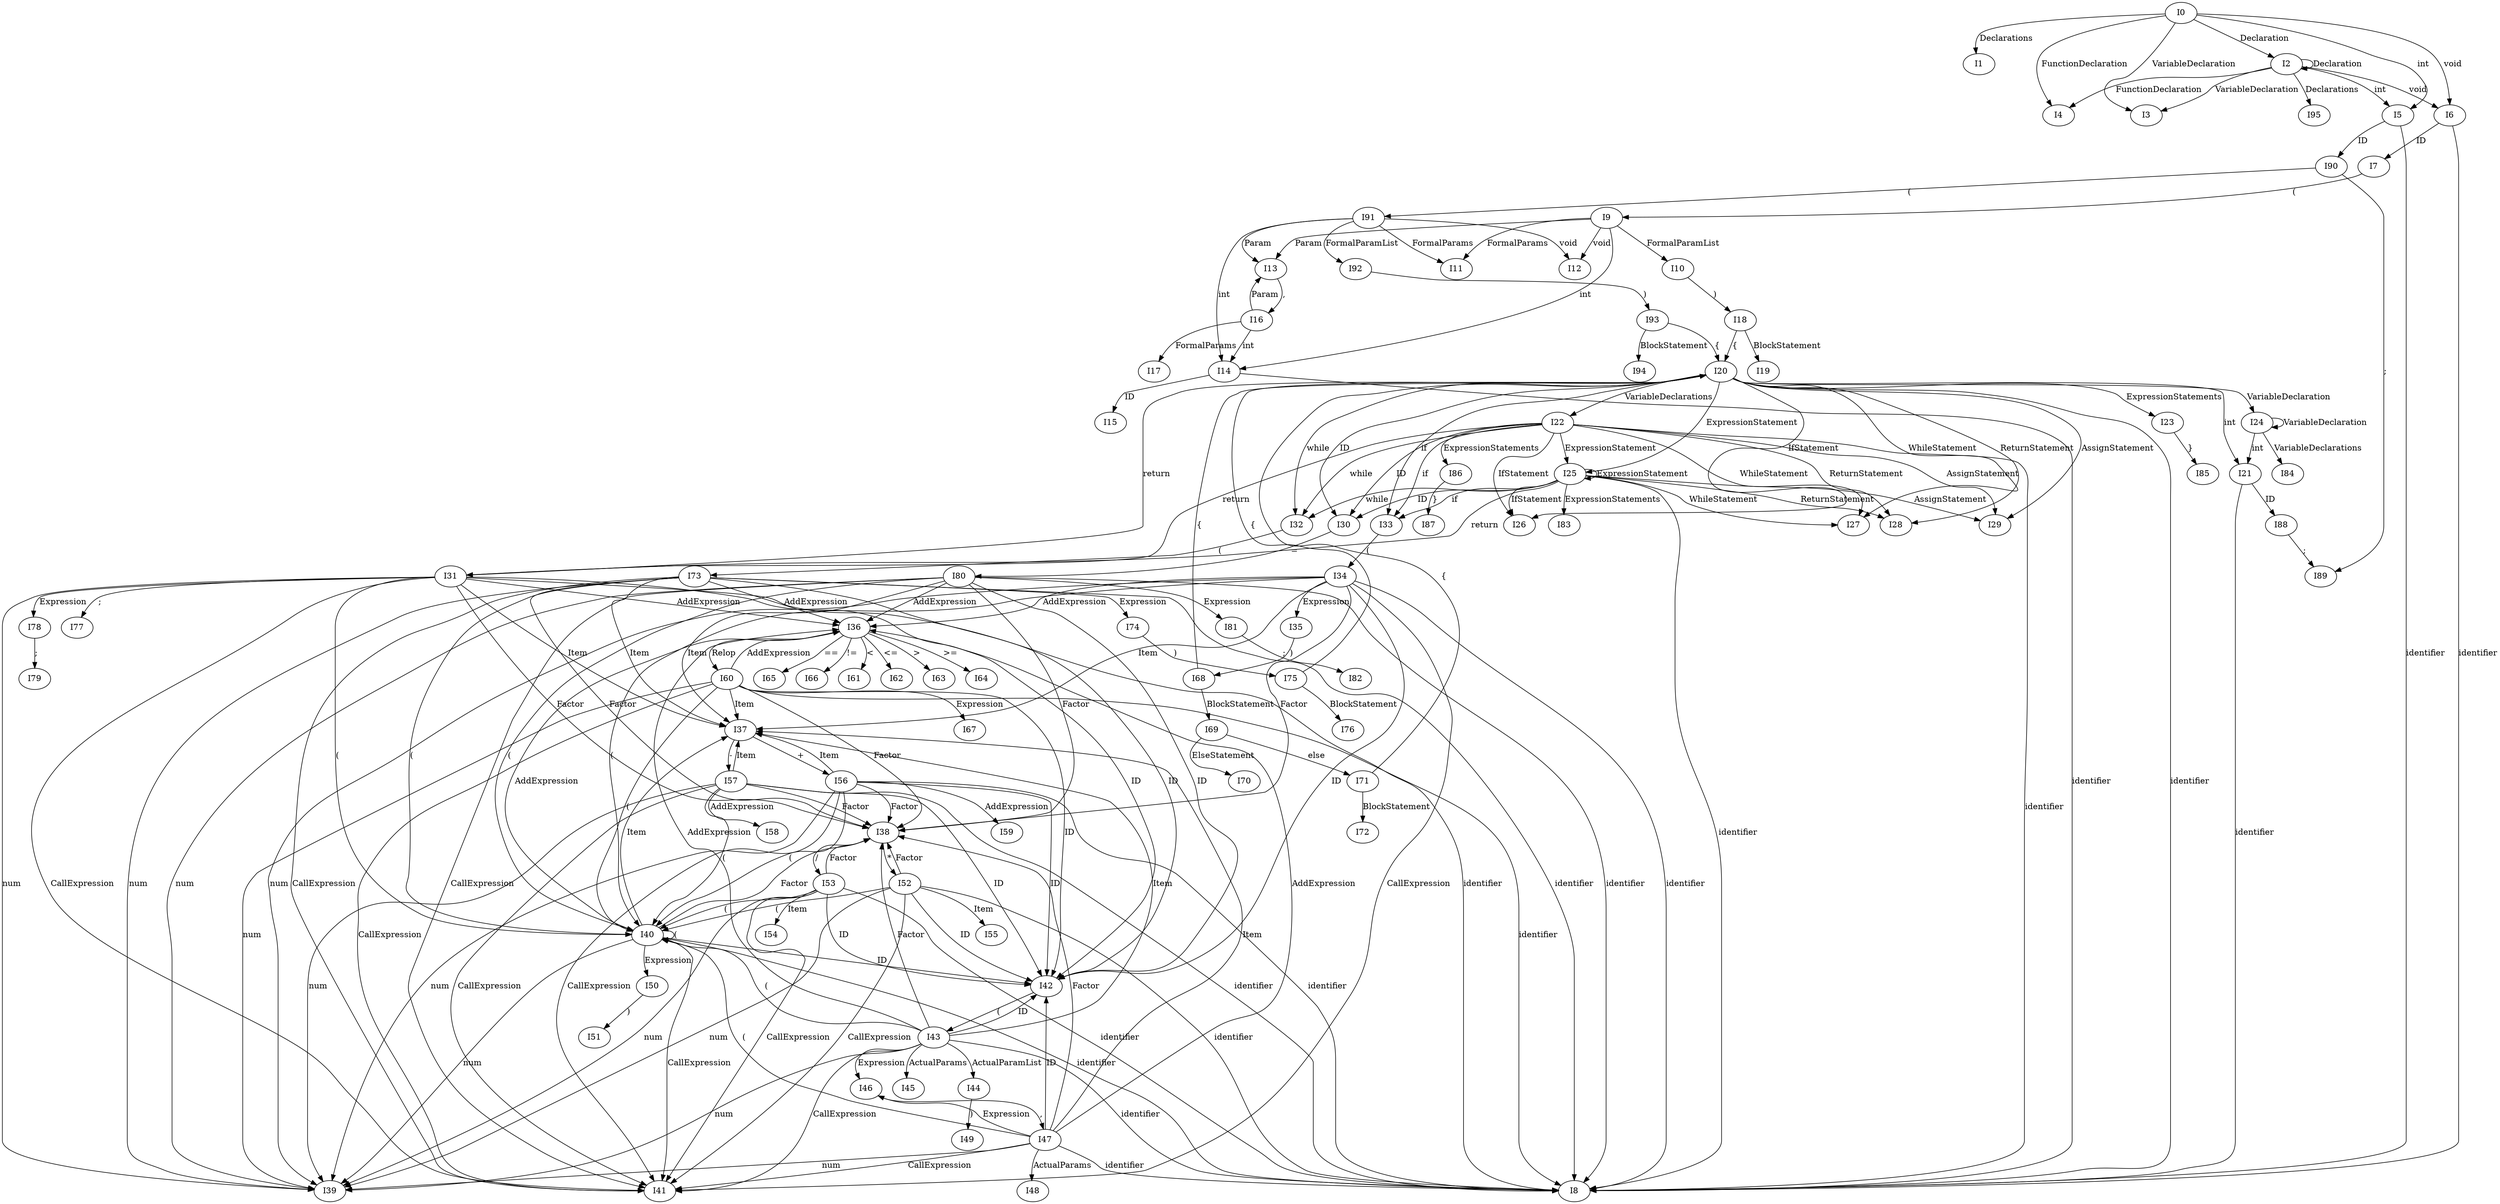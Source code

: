 digraph G {
    I0->I1[label="Declarations"]
    I0->I2[label="Declaration"]
    I0->I3[label="VariableDeclaration"]
    I0->I4[label="FunctionDeclaration"]
    I0->I5[label="int"]
    I0->I6[label="void"]
    I6->I7[label="ID"]
    I6->I8[label="identifier"]
    I7->I9[label="("]
    I9->I10[label="FormalParamList"]
    I9->I11[label="FormalParams"]
    I9->I12[label="void"]
    I9->I13[label="Param"]
    I9->I14[label="int"]
    I14->I15[label="ID"]
    I14->I8[label="identifier"]
    I13->I16[label=","]
    I16->I13[label="Param"]
    I16->I17[label="FormalParams"]
    I16->I14[label="int"]
    I10->I18[label=")"]
    I18->I19[label="BlockStatement"]
    I18->I20[label="{"]
    I20->I21[label="int"]
    I20->I22[label="VariableDeclarations"]
    I20->I23[label="ExpressionStatements"]
    I20->I24[label="VariableDeclaration"]
    I20->I25[label="ExpressionStatement"]
    I20->I26[label="IfStatement"]
    I20->I27[label="WhileStatement"]
    I20->I28[label="ReturnStatement"]
    I20->I29[label="AssignStatement"]
    I20->I30[label="ID"]
    I20->I31[label="return"]
    I20->I32[label="while"]
    I20->I33[label="if"]
    I20->I8[label="identifier"]
    I33->I34[label="("]
    I34->I35[label="Expression"]
    I34->I36[label="AddExpression"]
    I34->I37[label="Item"]
    I34->I38[label="Factor"]
    I34->I39[label="num"]
    I34->I40[label="("]
    I34->I41[label="CallExpression"]
    I34->I42[label="ID"]
    I34->I8[label="identifier"]
    I42->I43[label="("]
    I43->I36[label="AddExpression"]
    I43->I37[label="Item"]
    I43->I38[label="Factor"]
    I43->I39[label="num"]
    I43->I40[label="("]
    I43->I41[label="CallExpression"]
    I43->I42[label="ID"]
    I43->I44[label="ActualParamList"]
    I43->I45[label="ActualParams"]
    I43->I46[label="Expression"]
    I43->I8[label="identifier"]
    I46->I47[label=","]
    I47->I36[label="AddExpression"]
    I47->I37[label="Item"]
    I47->I38[label="Factor"]
    I47->I39[label="num"]
    I47->I40[label="("]
    I47->I41[label="CallExpression"]
    I47->I42[label="ID"]
    I47->I46[label="Expression"]
    I47->I48[label="ActualParams"]
    I47->I8[label="identifier"]
    I44->I49[label=")"]
    I40->I36[label="AddExpression"]
    I40->I37[label="Item"]
    I40->I38[label="Factor"]
    I40->I39[label="num"]
    I40->I40[label="("]
    I40->I50[label="Expression"]
    I40->I41[label="CallExpression"]
    I40->I42[label="ID"]
    I40->I8[label="identifier"]
    I50->I51[label=")"]
    I38->I52[label="*"]
    I38->I53[label="/"]
    I53->I38[label="Factor"]
    I53->I54[label="Item"]
    I53->I39[label="num"]
    I53->I40[label="("]
    I53->I41[label="CallExpression"]
    I53->I42[label="ID"]
    I53->I8[label="identifier"]
    I52->I38[label="Factor"]
    I52->I55[label="Item"]
    I52->I39[label="num"]
    I52->I40[label="("]
    I52->I41[label="CallExpression"]
    I52->I42[label="ID"]
    I52->I8[label="identifier"]
    I37->I56[label="+"]
    I37->I57[label="-"]
    I57->I37[label="Item"]
    I57->I58[label="AddExpression"]
    I57->I38[label="Factor"]
    I57->I39[label="num"]
    I57->I40[label="("]
    I57->I41[label="CallExpression"]
    I57->I42[label="ID"]
    I57->I8[label="identifier"]
    I56->I37[label="Item"]
    I56->I59[label="AddExpression"]
    I56->I38[label="Factor"]
    I56->I39[label="num"]
    I56->I40[label="("]
    I56->I41[label="CallExpression"]
    I56->I42[label="ID"]
    I56->I8[label="identifier"]
    I36->I60[label="Relop"]
    I36->I61[label="<"]
    I36->I62[label="<="]
    I36->I63[label=">"]
    I36->I64[label=">="]
    I36->I65[label="=="]
    I36->I66[label="!="]
    I60->I36[label="AddExpression"]
    I60->I67[label="Expression"]
    I60->I37[label="Item"]
    I60->I38[label="Factor"]
    I60->I39[label="num"]
    I60->I40[label="("]
    I60->I41[label="CallExpression"]
    I60->I42[label="ID"]
    I60->I8[label="identifier"]
    I35->I68[label=")"]
    I68->I20[label="{"]
    I68->I69[label="BlockStatement"]
    I69->I70[label="ElseStatement"]
    I69->I71[label="else"]
    I71->I20[label="{"]
    I71->I72[label="BlockStatement"]
    I32->I73[label="("]
    I73->I74[label="Expression"]
    I73->I36[label="AddExpression"]
    I73->I37[label="Item"]
    I73->I38[label="Factor"]
    I73->I39[label="num"]
    I73->I40[label="("]
    I73->I41[label="CallExpression"]
    I73->I42[label="ID"]
    I73->I8[label="identifier"]
    I74->I75[label=")"]
    I75->I20[label="{"]
    I75->I76[label="BlockStatement"]
    I31->I77[label=";"]
    I31->I78[label="Expression"]
    I31->I36[label="AddExpression"]
    I31->I37[label="Item"]
    I31->I38[label="Factor"]
    I31->I39[label="num"]
    I31->I40[label="("]
    I31->I41[label="CallExpression"]
    I31->I42[label="ID"]
    I31->I8[label="identifier"]
    I78->I79[label=";"]
    I30->I80[label="="]
    I80->I81[label="Expression"]
    I80->I36[label="AddExpression"]
    I80->I37[label="Item"]
    I80->I38[label="Factor"]
    I80->I39[label="num"]
    I80->I40[label="("]
    I80->I41[label="CallExpression"]
    I80->I42[label="ID"]
    I80->I8[label="identifier"]
    I81->I82[label=";"]
    I25->I25[label="ExpressionStatement"]
    I25->I83[label="ExpressionStatements"]
    I25->I26[label="IfStatement"]
    I25->I27[label="WhileStatement"]
    I25->I28[label="ReturnStatement"]
    I25->I29[label="AssignStatement"]
    I25->I30[label="ID"]
    I25->I31[label="return"]
    I25->I32[label="while"]
    I25->I33[label="if"]
    I25->I8[label="identifier"]
    I24->I21[label="int"]
    I24->I24[label="VariableDeclaration"]
    I24->I84[label="VariableDeclarations"]
    I23->I85[label="}"]
    I22->I86[label="ExpressionStatements"]
    I22->I25[label="ExpressionStatement"]
    I22->I26[label="IfStatement"]
    I22->I27[label="WhileStatement"]
    I22->I28[label="ReturnStatement"]
    I22->I29[label="AssignStatement"]
    I22->I30[label="ID"]
    I22->I31[label="return"]
    I22->I32[label="while"]
    I22->I33[label="if"]
    I22->I8[label="identifier"]
    I86->I87[label="}"]
    I21->I88[label="ID"]
    I21->I8[label="identifier"]
    I88->I89[label=";"]
    I5->I90[label="ID"]
    I5->I8[label="identifier"]
    I90->I89[label=";"]
    I90->I91[label="("]
    I91->I92[label="FormalParamList"]
    I91->I11[label="FormalParams"]
    I91->I12[label="void"]
    I91->I13[label="Param"]
    I91->I14[label="int"]
    I92->I93[label=")"]
    I93->I94[label="BlockStatement"]
    I93->I20[label="{"]
    I2->I2[label="Declaration"]
    I2->I95[label="Declarations"]
    I2->I3[label="VariableDeclaration"]
    I2->I4[label="FunctionDeclaration"]
    I2->I5[label="int"]
    I2->I6[label="void"]
}